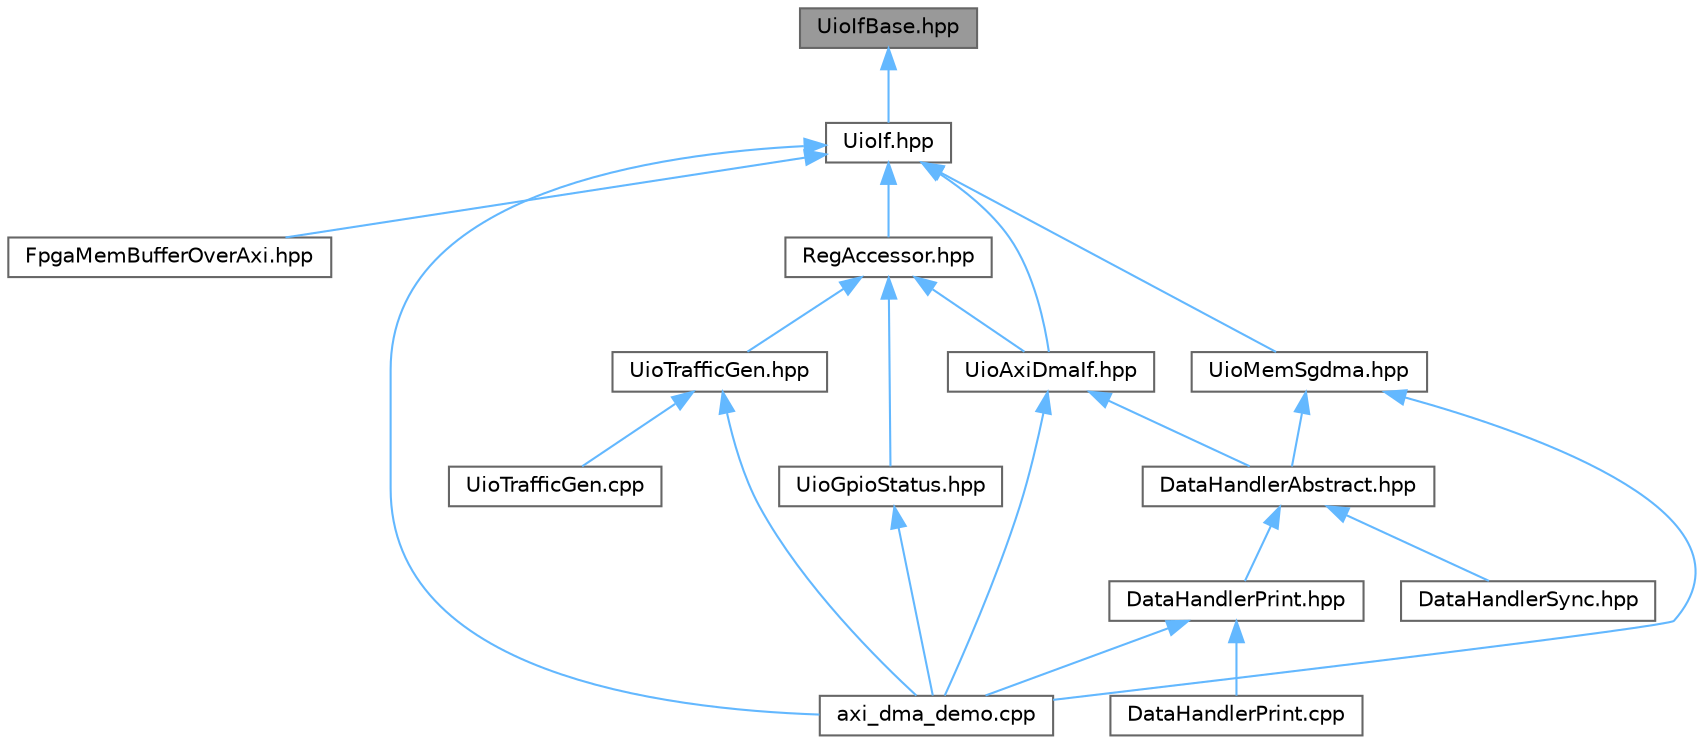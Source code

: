 digraph "UioIfBase.hpp"
{
 // INTERACTIVE_SVG=YES
 // LATEX_PDF_SIZE
  bgcolor="transparent";
  edge [fontname=Helvetica,fontsize=10,labelfontname=Helvetica,labelfontsize=10];
  node [fontname=Helvetica,fontsize=10,shape=box,height=0.2,width=0.4];
  Node1 [label="UioIfBase.hpp",height=0.2,width=0.4,color="gray40", fillcolor="grey60", style="filled", fontcolor="black",tooltip=" "];
  Node1 -> Node2 [dir="back",color="steelblue1",style="solid"];
  Node2 [label="UioIf.hpp",height=0.2,width=0.4,color="grey40", fillcolor="white", style="filled",URL="$_uio_if_8hpp.html",tooltip=" "];
  Node2 -> Node3 [dir="back",color="steelblue1",style="solid"];
  Node3 [label="FpgaMemBufferOverAxi.hpp",height=0.2,width=0.4,color="grey40", fillcolor="white", style="filled",URL="$_fpga_mem_buffer_over_axi_8hpp.html",tooltip=" "];
  Node2 -> Node4 [dir="back",color="steelblue1",style="solid"];
  Node4 [label="RegAccessor.hpp",height=0.2,width=0.4,color="grey40", fillcolor="white", style="filled",URL="$_reg_accessor_8hpp.html",tooltip=" "];
  Node4 -> Node5 [dir="back",color="steelblue1",style="solid"];
  Node5 [label="UioAxiDmaIf.hpp",height=0.2,width=0.4,color="grey40", fillcolor="white", style="filled",URL="$_uio_axi_dma_if_8hpp.html",tooltip=" "];
  Node5 -> Node6 [dir="back",color="steelblue1",style="solid"];
  Node6 [label="DataHandlerAbstract.hpp",height=0.2,width=0.4,color="grey40", fillcolor="white", style="filled",URL="$_data_handler_abstract_8hpp.html",tooltip=" "];
  Node6 -> Node7 [dir="back",color="steelblue1",style="solid"];
  Node7 [label="DataHandlerPrint.hpp",height=0.2,width=0.4,color="grey40", fillcolor="white", style="filled",URL="$_data_handler_print_8hpp.html",tooltip=" "];
  Node7 -> Node8 [dir="back",color="steelblue1",style="solid"];
  Node8 [label="DataHandlerPrint.cpp",height=0.2,width=0.4,color="grey40", fillcolor="white", style="filled",URL="$_data_handler_print_8cpp.html",tooltip=" "];
  Node7 -> Node9 [dir="back",color="steelblue1",style="solid"];
  Node9 [label="axi_dma_demo.cpp",height=0.2,width=0.4,color="grey40", fillcolor="white", style="filled",URL="$axi__dma__demo_8cpp.html",tooltip=" "];
  Node6 -> Node10 [dir="back",color="steelblue1",style="solid"];
  Node10 [label="DataHandlerSync.hpp",height=0.2,width=0.4,color="grey40", fillcolor="white", style="filled",URL="$_data_handler_sync_8hpp.html",tooltip=" "];
  Node5 -> Node9 [dir="back",color="steelblue1",style="solid"];
  Node4 -> Node11 [dir="back",color="steelblue1",style="solid"];
  Node11 [label="UioGpioStatus.hpp",height=0.2,width=0.4,color="grey40", fillcolor="white", style="filled",URL="$_uio_gpio_status_8hpp.html",tooltip=" "];
  Node11 -> Node9 [dir="back",color="steelblue1",style="solid"];
  Node4 -> Node12 [dir="back",color="steelblue1",style="solid"];
  Node12 [label="UioTrafficGen.hpp",height=0.2,width=0.4,color="grey40", fillcolor="white", style="filled",URL="$_uio_traffic_gen_8hpp.html",tooltip=" "];
  Node12 -> Node13 [dir="back",color="steelblue1",style="solid"];
  Node13 [label="UioTrafficGen.cpp",height=0.2,width=0.4,color="grey40", fillcolor="white", style="filled",URL="$_uio_traffic_gen_8cpp.html",tooltip=" "];
  Node12 -> Node9 [dir="back",color="steelblue1",style="solid"];
  Node2 -> Node5 [dir="back",color="steelblue1",style="solid"];
  Node2 -> Node14 [dir="back",color="steelblue1",style="solid"];
  Node14 [label="UioMemSgdma.hpp",height=0.2,width=0.4,color="grey40", fillcolor="white", style="filled",URL="$_uio_mem_sgdma_8hpp.html",tooltip=" "];
  Node14 -> Node6 [dir="back",color="steelblue1",style="solid"];
  Node14 -> Node9 [dir="back",color="steelblue1",style="solid"];
  Node2 -> Node9 [dir="back",color="steelblue1",style="solid"];
}
